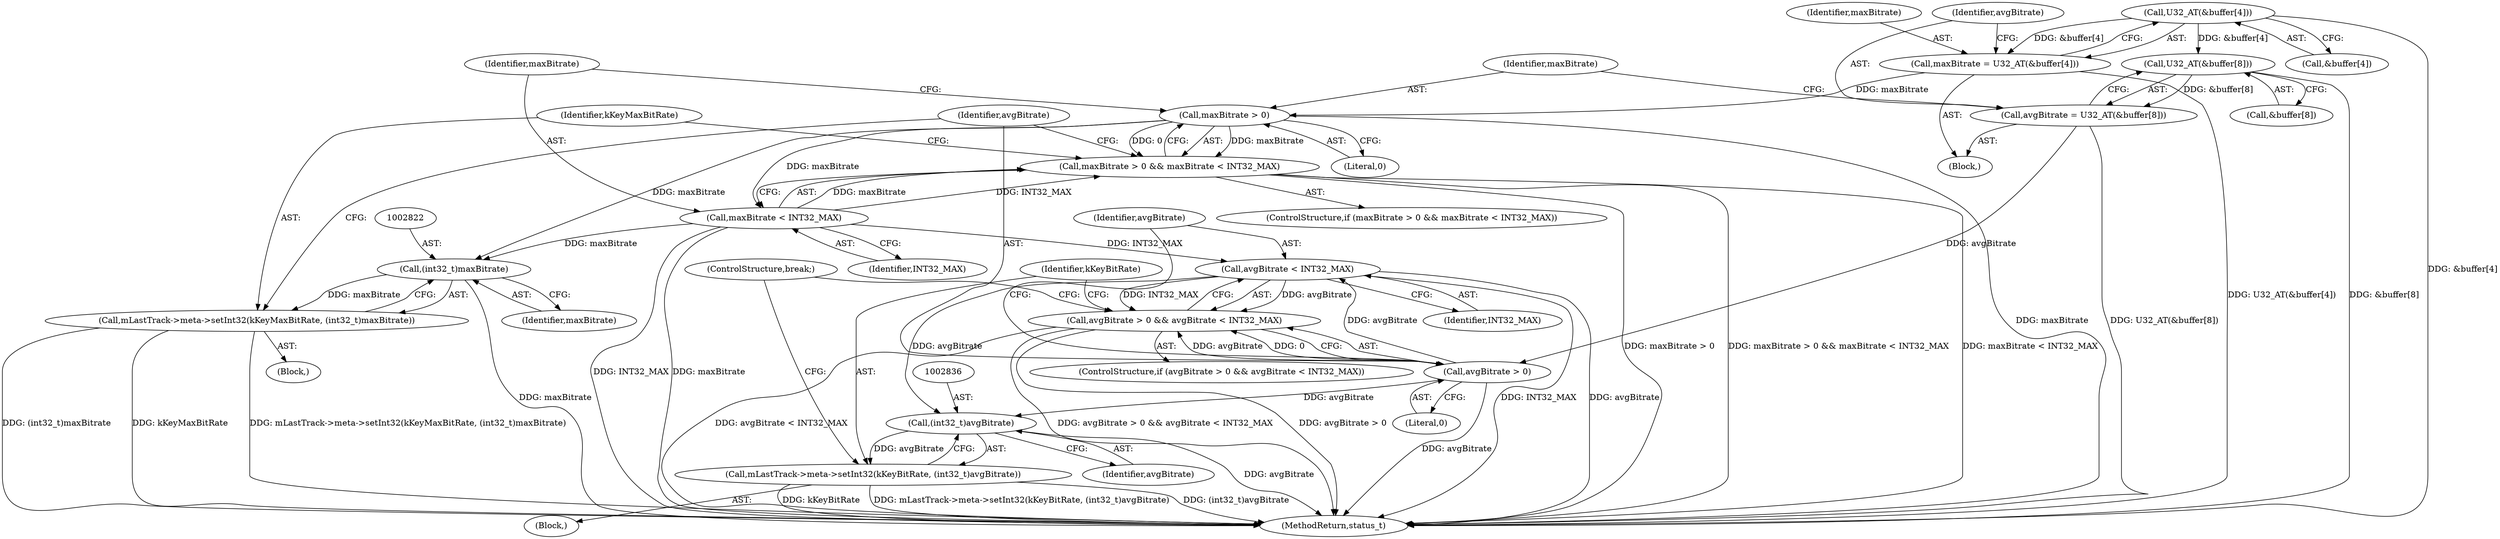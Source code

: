 digraph "0_Android_8a3a2f6ea7defe1a81bb32b3c9f3537f84749b9d@array" {
"1002797" [label="(Call,U32_AT(&buffer[4]))"];
"1002795" [label="(Call,maxBitrate = U32_AT(&buffer[4]))"];
"1002812" [label="(Call,maxBitrate > 0)"];
"1002811" [label="(Call,maxBitrate > 0 && maxBitrate < INT32_MAX)"];
"1002815" [label="(Call,maxBitrate < INT32_MAX)"];
"1002821" [label="(Call,(int32_t)maxBitrate)"];
"1002819" [label="(Call,mLastTrack->meta->setInt32(kKeyMaxBitRate, (int32_t)maxBitrate))"];
"1002829" [label="(Call,avgBitrate < INT32_MAX)"];
"1002825" [label="(Call,avgBitrate > 0 && avgBitrate < INT32_MAX)"];
"1002835" [label="(Call,(int32_t)avgBitrate)"];
"1002833" [label="(Call,mLastTrack->meta->setInt32(kKeyBitRate, (int32_t)avgBitrate))"];
"1002805" [label="(Call,U32_AT(&buffer[8]))"];
"1002803" [label="(Call,avgBitrate = U32_AT(&buffer[8]))"];
"1002826" [label="(Call,avgBitrate > 0)"];
"1002763" [label="(Block,)"];
"1002820" [label="(Identifier,kKeyMaxBitRate)"];
"1002798" [label="(Call,&buffer[4])"];
"1002804" [label="(Identifier,avgBitrate)"];
"1002830" [label="(Identifier,avgBitrate)"];
"1002824" [label="(ControlStructure,if (avgBitrate > 0 && avgBitrate < INT32_MAX))"];
"1002826" [label="(Call,avgBitrate > 0)"];
"1002818" [label="(Block,)"];
"1002817" [label="(Identifier,INT32_MAX)"];
"1002831" [label="(Identifier,INT32_MAX)"];
"1002803" [label="(Call,avgBitrate = U32_AT(&buffer[8]))"];
"1002806" [label="(Call,&buffer[8])"];
"1002838" [label="(ControlStructure,break;)"];
"1002812" [label="(Call,maxBitrate > 0)"];
"1002796" [label="(Identifier,maxBitrate)"];
"1002795" [label="(Call,maxBitrate = U32_AT(&buffer[4]))"];
"1002813" [label="(Identifier,maxBitrate)"];
"1002819" [label="(Call,mLastTrack->meta->setInt32(kKeyMaxBitRate, (int32_t)maxBitrate))"];
"1002835" [label="(Call,(int32_t)avgBitrate)"];
"1002834" [label="(Identifier,kKeyBitRate)"];
"1003923" [label="(MethodReturn,status_t)"];
"1002827" [label="(Identifier,avgBitrate)"];
"1002825" [label="(Call,avgBitrate > 0 && avgBitrate < INT32_MAX)"];
"1002814" [label="(Literal,0)"];
"1002805" [label="(Call,U32_AT(&buffer[8]))"];
"1002811" [label="(Call,maxBitrate > 0 && maxBitrate < INT32_MAX)"];
"1002816" [label="(Identifier,maxBitrate)"];
"1002833" [label="(Call,mLastTrack->meta->setInt32(kKeyBitRate, (int32_t)avgBitrate))"];
"1002837" [label="(Identifier,avgBitrate)"];
"1002821" [label="(Call,(int32_t)maxBitrate)"];
"1002828" [label="(Literal,0)"];
"1002810" [label="(ControlStructure,if (maxBitrate > 0 && maxBitrate < INT32_MAX))"];
"1002823" [label="(Identifier,maxBitrate)"];
"1002829" [label="(Call,avgBitrate < INT32_MAX)"];
"1002797" [label="(Call,U32_AT(&buffer[4]))"];
"1002832" [label="(Block,)"];
"1002815" [label="(Call,maxBitrate < INT32_MAX)"];
"1002797" -> "1002795"  [label="AST: "];
"1002797" -> "1002798"  [label="CFG: "];
"1002798" -> "1002797"  [label="AST: "];
"1002795" -> "1002797"  [label="CFG: "];
"1002797" -> "1003923"  [label="DDG: &buffer[4]"];
"1002797" -> "1002795"  [label="DDG: &buffer[4]"];
"1002797" -> "1002805"  [label="DDG: &buffer[4]"];
"1002795" -> "1002763"  [label="AST: "];
"1002796" -> "1002795"  [label="AST: "];
"1002804" -> "1002795"  [label="CFG: "];
"1002795" -> "1003923"  [label="DDG: U32_AT(&buffer[4])"];
"1002795" -> "1002812"  [label="DDG: maxBitrate"];
"1002812" -> "1002811"  [label="AST: "];
"1002812" -> "1002814"  [label="CFG: "];
"1002813" -> "1002812"  [label="AST: "];
"1002814" -> "1002812"  [label="AST: "];
"1002816" -> "1002812"  [label="CFG: "];
"1002811" -> "1002812"  [label="CFG: "];
"1002812" -> "1003923"  [label="DDG: maxBitrate"];
"1002812" -> "1002811"  [label="DDG: maxBitrate"];
"1002812" -> "1002811"  [label="DDG: 0"];
"1002812" -> "1002815"  [label="DDG: maxBitrate"];
"1002812" -> "1002821"  [label="DDG: maxBitrate"];
"1002811" -> "1002810"  [label="AST: "];
"1002811" -> "1002815"  [label="CFG: "];
"1002815" -> "1002811"  [label="AST: "];
"1002820" -> "1002811"  [label="CFG: "];
"1002827" -> "1002811"  [label="CFG: "];
"1002811" -> "1003923"  [label="DDG: maxBitrate > 0"];
"1002811" -> "1003923"  [label="DDG: maxBitrate > 0 && maxBitrate < INT32_MAX"];
"1002811" -> "1003923"  [label="DDG: maxBitrate < INT32_MAX"];
"1002815" -> "1002811"  [label="DDG: maxBitrate"];
"1002815" -> "1002811"  [label="DDG: INT32_MAX"];
"1002815" -> "1002817"  [label="CFG: "];
"1002816" -> "1002815"  [label="AST: "];
"1002817" -> "1002815"  [label="AST: "];
"1002815" -> "1003923"  [label="DDG: maxBitrate"];
"1002815" -> "1003923"  [label="DDG: INT32_MAX"];
"1002815" -> "1002821"  [label="DDG: maxBitrate"];
"1002815" -> "1002829"  [label="DDG: INT32_MAX"];
"1002821" -> "1002819"  [label="AST: "];
"1002821" -> "1002823"  [label="CFG: "];
"1002822" -> "1002821"  [label="AST: "];
"1002823" -> "1002821"  [label="AST: "];
"1002819" -> "1002821"  [label="CFG: "];
"1002821" -> "1003923"  [label="DDG: maxBitrate"];
"1002821" -> "1002819"  [label="DDG: maxBitrate"];
"1002819" -> "1002818"  [label="AST: "];
"1002820" -> "1002819"  [label="AST: "];
"1002827" -> "1002819"  [label="CFG: "];
"1002819" -> "1003923"  [label="DDG: kKeyMaxBitRate"];
"1002819" -> "1003923"  [label="DDG: mLastTrack->meta->setInt32(kKeyMaxBitRate, (int32_t)maxBitrate)"];
"1002819" -> "1003923"  [label="DDG: (int32_t)maxBitrate"];
"1002829" -> "1002825"  [label="AST: "];
"1002829" -> "1002831"  [label="CFG: "];
"1002830" -> "1002829"  [label="AST: "];
"1002831" -> "1002829"  [label="AST: "];
"1002825" -> "1002829"  [label="CFG: "];
"1002829" -> "1003923"  [label="DDG: INT32_MAX"];
"1002829" -> "1003923"  [label="DDG: avgBitrate"];
"1002829" -> "1002825"  [label="DDG: avgBitrate"];
"1002829" -> "1002825"  [label="DDG: INT32_MAX"];
"1002826" -> "1002829"  [label="DDG: avgBitrate"];
"1002829" -> "1002835"  [label="DDG: avgBitrate"];
"1002825" -> "1002824"  [label="AST: "];
"1002825" -> "1002826"  [label="CFG: "];
"1002826" -> "1002825"  [label="AST: "];
"1002834" -> "1002825"  [label="CFG: "];
"1002838" -> "1002825"  [label="CFG: "];
"1002825" -> "1003923"  [label="DDG: avgBitrate > 0"];
"1002825" -> "1003923"  [label="DDG: avgBitrate < INT32_MAX"];
"1002825" -> "1003923"  [label="DDG: avgBitrate > 0 && avgBitrate < INT32_MAX"];
"1002826" -> "1002825"  [label="DDG: avgBitrate"];
"1002826" -> "1002825"  [label="DDG: 0"];
"1002835" -> "1002833"  [label="AST: "];
"1002835" -> "1002837"  [label="CFG: "];
"1002836" -> "1002835"  [label="AST: "];
"1002837" -> "1002835"  [label="AST: "];
"1002833" -> "1002835"  [label="CFG: "];
"1002835" -> "1003923"  [label="DDG: avgBitrate"];
"1002835" -> "1002833"  [label="DDG: avgBitrate"];
"1002826" -> "1002835"  [label="DDG: avgBitrate"];
"1002833" -> "1002832"  [label="AST: "];
"1002834" -> "1002833"  [label="AST: "];
"1002838" -> "1002833"  [label="CFG: "];
"1002833" -> "1003923"  [label="DDG: kKeyBitRate"];
"1002833" -> "1003923"  [label="DDG: mLastTrack->meta->setInt32(kKeyBitRate, (int32_t)avgBitrate)"];
"1002833" -> "1003923"  [label="DDG: (int32_t)avgBitrate"];
"1002805" -> "1002803"  [label="AST: "];
"1002805" -> "1002806"  [label="CFG: "];
"1002806" -> "1002805"  [label="AST: "];
"1002803" -> "1002805"  [label="CFG: "];
"1002805" -> "1003923"  [label="DDG: &buffer[8]"];
"1002805" -> "1002803"  [label="DDG: &buffer[8]"];
"1002803" -> "1002763"  [label="AST: "];
"1002804" -> "1002803"  [label="AST: "];
"1002813" -> "1002803"  [label="CFG: "];
"1002803" -> "1003923"  [label="DDG: U32_AT(&buffer[8])"];
"1002803" -> "1002826"  [label="DDG: avgBitrate"];
"1002826" -> "1002828"  [label="CFG: "];
"1002827" -> "1002826"  [label="AST: "];
"1002828" -> "1002826"  [label="AST: "];
"1002830" -> "1002826"  [label="CFG: "];
"1002826" -> "1003923"  [label="DDG: avgBitrate"];
}
